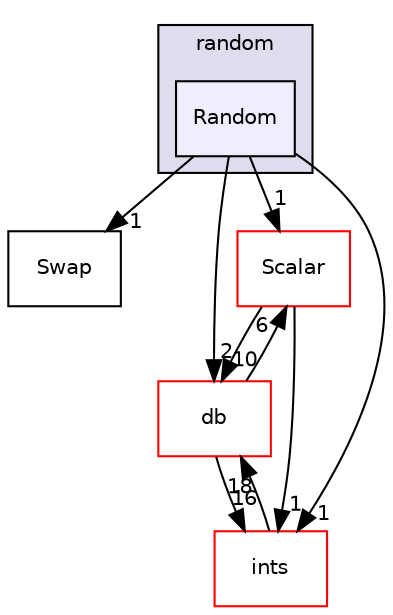 digraph "src/OpenFOAM/primitives/random/Random" {
  bgcolor=transparent;
  compound=true
  node [ fontsize="10", fontname="Helvetica"];
  edge [ labelfontsize="10", labelfontname="Helvetica"];
  subgraph clusterdir_fe902bc9ff5b589eb0ead5d28c94889f {
    graph [ bgcolor="#ddddee", pencolor="black", label="random" fontname="Helvetica", fontsize="10", URL="dir_fe902bc9ff5b589eb0ead5d28c94889f.html"]
  dir_fe5ae9beae53b969b940ef7ec5350d61 [shape=box, label="Random", style="filled", fillcolor="#eeeeff", pencolor="black", URL="dir_fe5ae9beae53b969b940ef7ec5350d61.html"];
  }
  dir_231fc2a74f204112d6236cb009e595a2 [shape=box label="Swap" URL="dir_231fc2a74f204112d6236cb009e595a2.html"];
  dir_b4f4914e791ff496381862f16be45bae [shape=box label="Scalar" color="red" URL="dir_b4f4914e791ff496381862f16be45bae.html"];
  dir_63c634f7a7cfd679ac26c67fb30fc32f [shape=box label="db" color="red" URL="dir_63c634f7a7cfd679ac26c67fb30fc32f.html"];
  dir_086c067a0e64eeb439d30ae0c44248d8 [shape=box label="ints" color="red" URL="dir_086c067a0e64eeb439d30ae0c44248d8.html"];
  dir_fe5ae9beae53b969b940ef7ec5350d61->dir_231fc2a74f204112d6236cb009e595a2 [headlabel="1", labeldistance=1.5 headhref="dir_002703_002743.html"];
  dir_fe5ae9beae53b969b940ef7ec5350d61->dir_b4f4914e791ff496381862f16be45bae [headlabel="1", labeldistance=1.5 headhref="dir_002703_002711.html"];
  dir_fe5ae9beae53b969b940ef7ec5350d61->dir_63c634f7a7cfd679ac26c67fb30fc32f [headlabel="2", labeldistance=1.5 headhref="dir_002703_002218.html"];
  dir_fe5ae9beae53b969b940ef7ec5350d61->dir_086c067a0e64eeb439d30ae0c44248d8 [headlabel="1", labeldistance=1.5 headhref="dir_002703_002677.html"];
  dir_b4f4914e791ff496381862f16be45bae->dir_63c634f7a7cfd679ac26c67fb30fc32f [headlabel="10", labeldistance=1.5 headhref="dir_002711_002218.html"];
  dir_b4f4914e791ff496381862f16be45bae->dir_086c067a0e64eeb439d30ae0c44248d8 [headlabel="1", labeldistance=1.5 headhref="dir_002711_002677.html"];
  dir_63c634f7a7cfd679ac26c67fb30fc32f->dir_b4f4914e791ff496381862f16be45bae [headlabel="6", labeldistance=1.5 headhref="dir_002218_002711.html"];
  dir_63c634f7a7cfd679ac26c67fb30fc32f->dir_086c067a0e64eeb439d30ae0c44248d8 [headlabel="16", labeldistance=1.5 headhref="dir_002218_002677.html"];
  dir_086c067a0e64eeb439d30ae0c44248d8->dir_63c634f7a7cfd679ac26c67fb30fc32f [headlabel="18", labeldistance=1.5 headhref="dir_002677_002218.html"];
}
